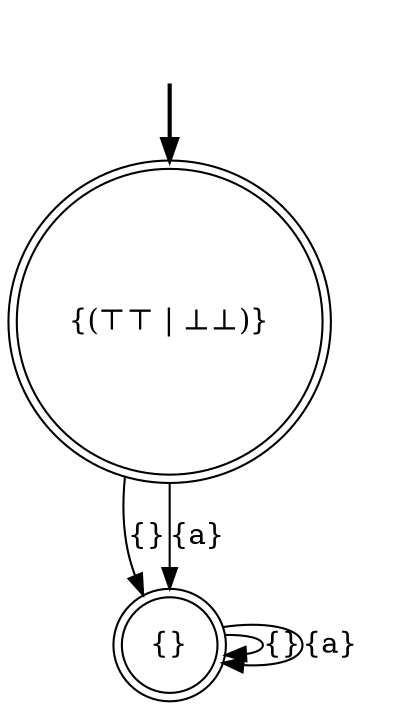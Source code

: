 digraph {
	fake0 [style=invisible]
	"{(⊤⊤ | ⊥⊥)}" [root=true shape=doublecircle]
	"{}" [shape=doublecircle]
	fake0 -> "{(⊤⊤ | ⊥⊥)}" [style=bold]
	"{}" -> "{}" [label="{}"]
	"{(⊤⊤ | ⊥⊥)}" -> "{}" [label="{}"]
	"{}" -> "{}" [label="{a}"]
	"{(⊤⊤ | ⊥⊥)}" -> "{}" [label="{a}"]
}
